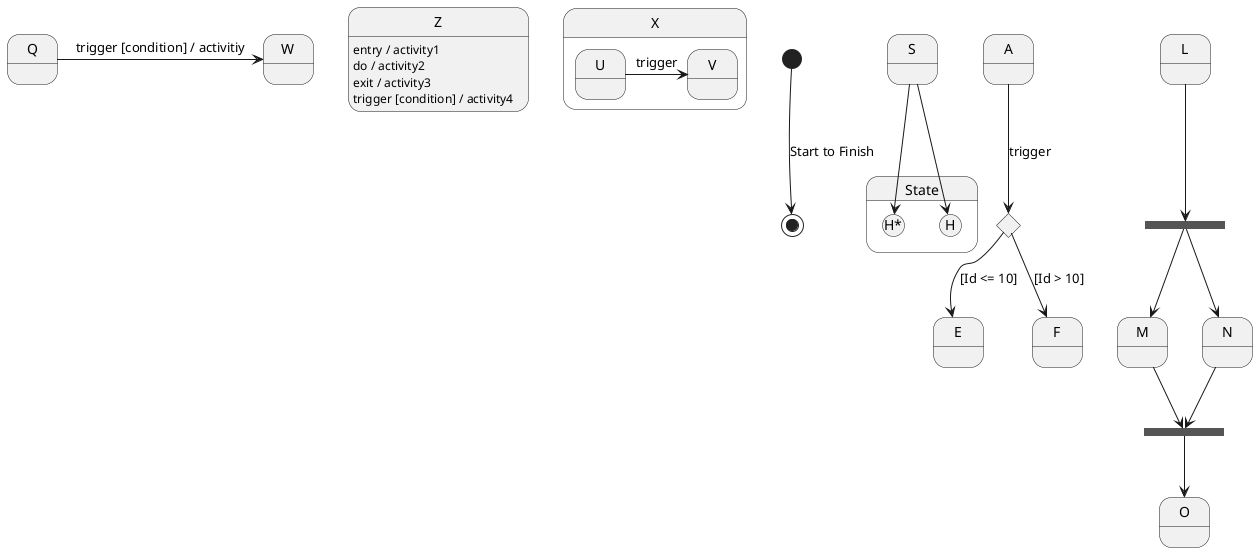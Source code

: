 @startuml cheatsheet


state Z : entry / activity1
state Z : do / activity2
state Z : exit / activity3
state Z : trigger [condition] / activity4

state X {
    U -RIGHT-> V : trigger
}

Q -RIGHT-> W : trigger [condition] / activitiy


[*] --> [*] : Start to Finish


S --> State[H*]
S --> State[H]


state c <<choice>>
A --> c : trigger
c --> E : [Id <= 10]
c --> F : [Id > 10]




state fork_state <<fork>>
L --> fork_state
fork_state --> M
fork_state --> N
state join <<join>>
M --> join
N --> join
join --> O


@enduml

@startuml orthogonal-state

State Z {
    [*] -RIGHT-> U 
    U -RIGHT-> V : t
    V -RIGHT-> [*]
}

@enduml

@startuml
[*] --> State1
State1 --> [*]
State1 : this is a string
State1 : this is another string

State1 -> State2
State2 --> [*]
@enduml